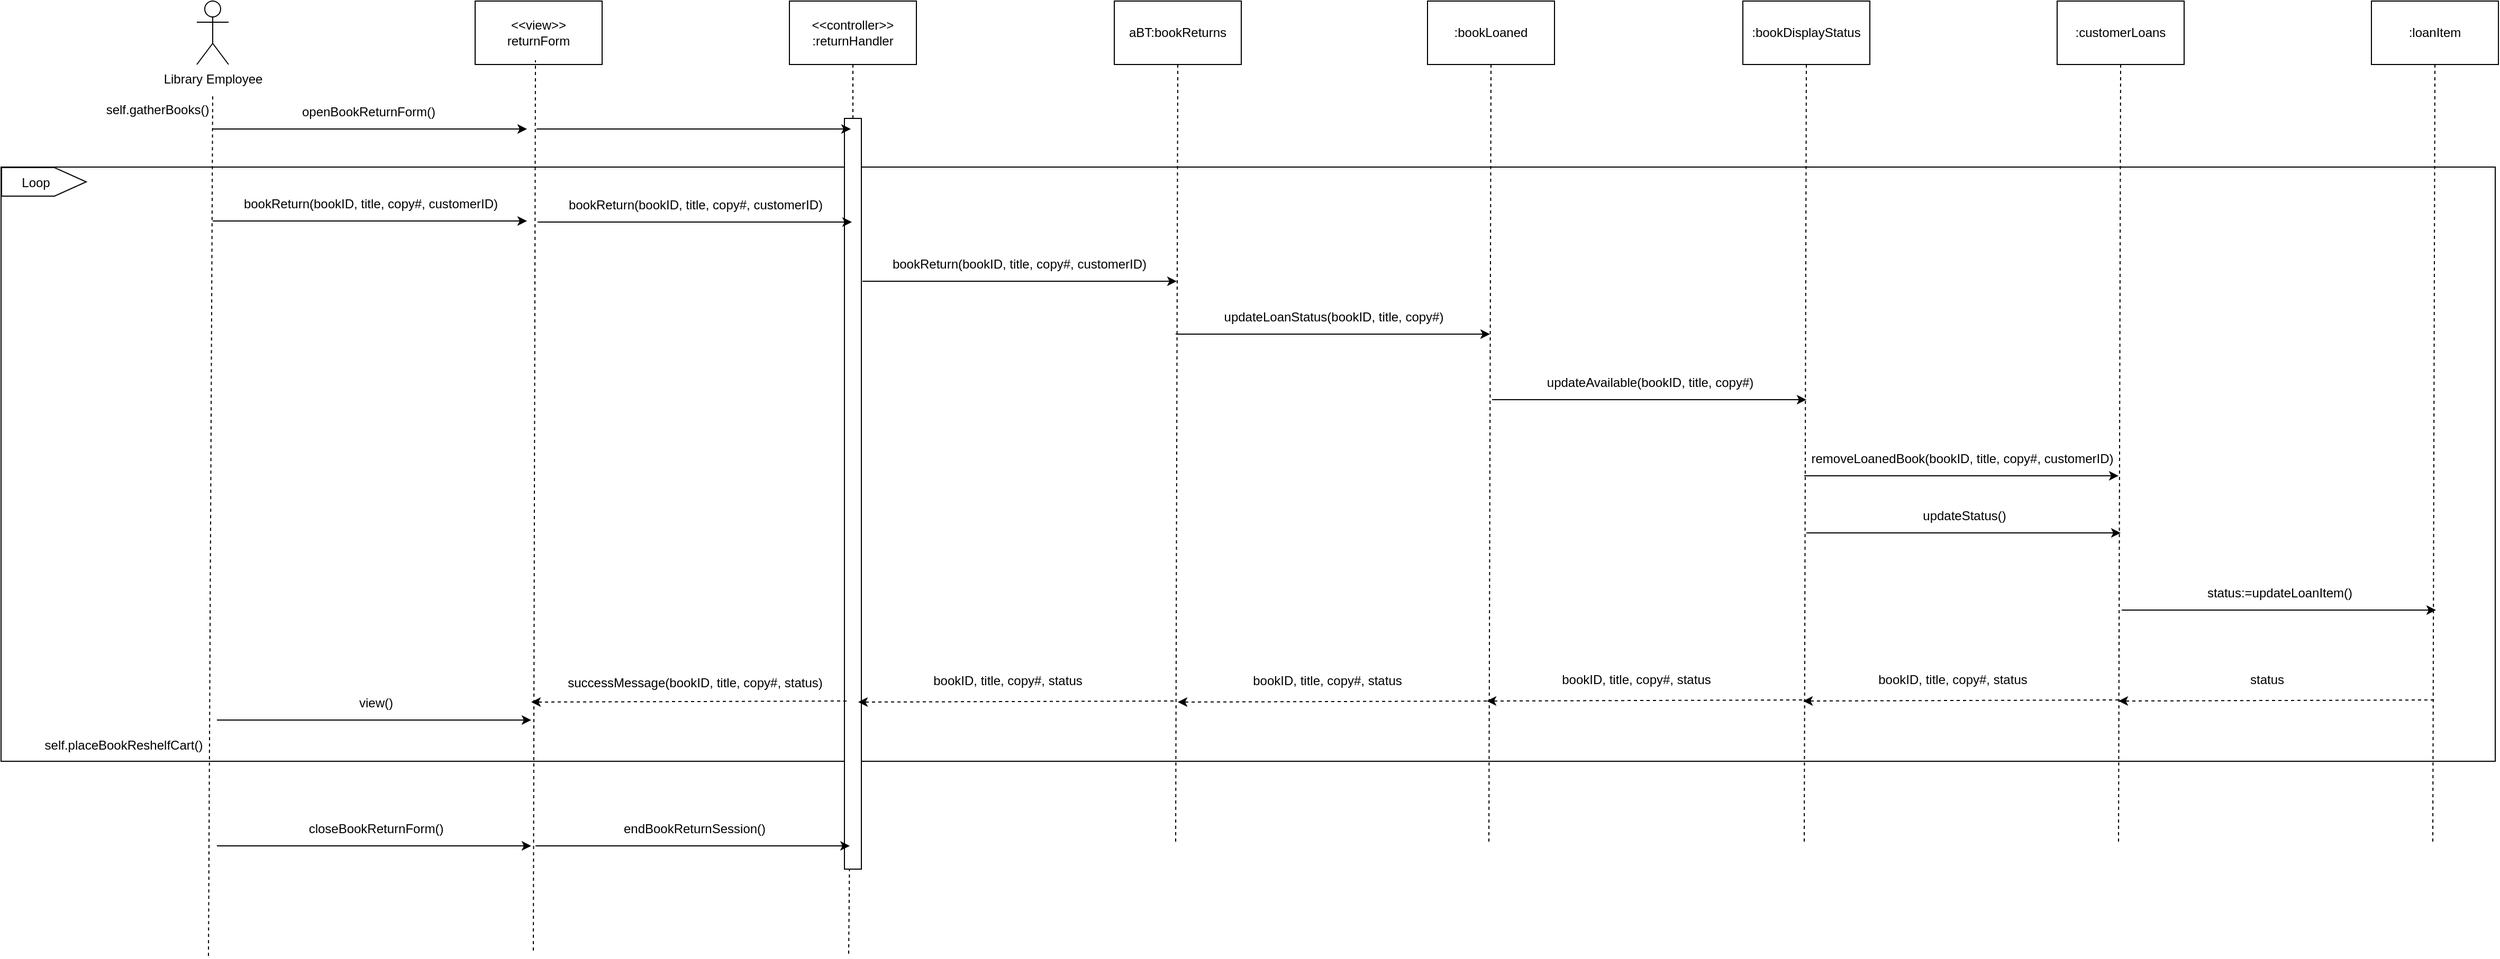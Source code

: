 <mxfile version="21.7.5" type="device">
  <diagram name="Page-1" id="c4acf3e9-155e-7222-9cf6-157b1a14988f">
    <mxGraphModel dx="2924" dy="1197" grid="0" gridSize="10" guides="1" tooltips="1" connect="1" arrows="1" fold="1" page="1" pageScale="1" pageWidth="850" pageHeight="1100" background="none" math="0" shadow="0">
      <root>
        <mxCell id="0" />
        <mxCell id="1" parent="0" />
        <mxCell id="c1gvSaCFJPfcWnyeffaZ-79" value="" style="rounded=0;whiteSpace=wrap;html=1;" parent="1" vertex="1">
          <mxGeometry x="-15" y="317" width="2357" height="562" as="geometry" />
        </mxCell>
        <mxCell id="c1gvSaCFJPfcWnyeffaZ-1" value="Library Employee" style="shape=umlActor;verticalLabelPosition=bottom;verticalAlign=top;html=1;outlineConnect=0;" parent="1" vertex="1">
          <mxGeometry x="170" y="160" width="30" height="60" as="geometry" />
        </mxCell>
        <mxCell id="c1gvSaCFJPfcWnyeffaZ-2" value="&amp;lt;&amp;lt;controller&amp;gt;&amp;gt;&lt;br&gt;:returnHandler" style="rounded=0;whiteSpace=wrap;html=1;" parent="1" vertex="1">
          <mxGeometry x="730" y="160" width="120" height="60" as="geometry" />
        </mxCell>
        <mxCell id="c1gvSaCFJPfcWnyeffaZ-3" value="" style="endArrow=none;dashed=1;html=1;rounded=0;" parent="1" edge="1">
          <mxGeometry width="50" height="50" relative="1" as="geometry">
            <mxPoint x="181" y="1063.143" as="sourcePoint" />
            <mxPoint x="185" y="248" as="targetPoint" />
          </mxGeometry>
        </mxCell>
        <mxCell id="c1gvSaCFJPfcWnyeffaZ-4" value="" style="endArrow=none;dashed=1;html=1;rounded=0;" parent="1" source="c1gvSaCFJPfcWnyeffaZ-7" edge="1">
          <mxGeometry width="50" height="50" relative="1" as="geometry">
            <mxPoint x="786" y="1061" as="sourcePoint" />
            <mxPoint x="790" y="220" as="targetPoint" />
          </mxGeometry>
        </mxCell>
        <mxCell id="c1gvSaCFJPfcWnyeffaZ-10" value="" style="endArrow=none;dashed=1;html=1;rounded=0;" parent="1" target="c1gvSaCFJPfcWnyeffaZ-7" edge="1">
          <mxGeometry width="50" height="50" relative="1" as="geometry">
            <mxPoint x="786" y="1061" as="sourcePoint" />
            <mxPoint x="790" y="220" as="targetPoint" />
          </mxGeometry>
        </mxCell>
        <mxCell id="c1gvSaCFJPfcWnyeffaZ-7" value="" style="rounded=0;whiteSpace=wrap;html=1;" parent="1" vertex="1">
          <mxGeometry x="782" y="271" width="16" height="710" as="geometry" />
        </mxCell>
        <mxCell id="c1gvSaCFJPfcWnyeffaZ-11" value="" style="group" parent="1" vertex="1" connectable="0">
          <mxGeometry x="185" y="252" width="297" height="29" as="geometry" />
        </mxCell>
        <mxCell id="c1gvSaCFJPfcWnyeffaZ-5" value="" style="endArrow=classic;html=1;rounded=0;" parent="c1gvSaCFJPfcWnyeffaZ-11" edge="1">
          <mxGeometry width="50" height="50" relative="1" as="geometry">
            <mxPoint y="29" as="sourcePoint" />
            <mxPoint x="297" y="29" as="targetPoint" />
          </mxGeometry>
        </mxCell>
        <mxCell id="c1gvSaCFJPfcWnyeffaZ-6" value="openBookReturnForm()" style="text;html=1;align=center;verticalAlign=middle;resizable=0;points=[];autosize=1;strokeColor=none;fillColor=none;" parent="c1gvSaCFJPfcWnyeffaZ-11" vertex="1">
          <mxGeometry x="75" width="144" height="26" as="geometry" />
        </mxCell>
        <mxCell id="c1gvSaCFJPfcWnyeffaZ-17" value="aBT:bookReturns" style="rounded=0;whiteSpace=wrap;html=1;" parent="1" vertex="1">
          <mxGeometry x="1037" y="160" width="120" height="60" as="geometry" />
        </mxCell>
        <mxCell id="c1gvSaCFJPfcWnyeffaZ-18" value="" style="endArrow=none;dashed=1;html=1;rounded=0;entryX=0.5;entryY=1;entryDx=0;entryDy=0;" parent="1" target="c1gvSaCFJPfcWnyeffaZ-17" edge="1">
          <mxGeometry width="50" height="50" relative="1" as="geometry">
            <mxPoint x="1095" y="955" as="sourcePoint" />
            <mxPoint x="1094" y="224.43" as="targetPoint" />
          </mxGeometry>
        </mxCell>
        <mxCell id="c1gvSaCFJPfcWnyeffaZ-19" value="" style="group" parent="1" vertex="1" connectable="0">
          <mxGeometry x="185" y="339" width="297" height="29" as="geometry" />
        </mxCell>
        <mxCell id="c1gvSaCFJPfcWnyeffaZ-20" value="" style="endArrow=classic;html=1;rounded=0;" parent="c1gvSaCFJPfcWnyeffaZ-19" edge="1">
          <mxGeometry width="50" height="50" relative="1" as="geometry">
            <mxPoint y="29" as="sourcePoint" />
            <mxPoint x="297" y="29" as="targetPoint" />
          </mxGeometry>
        </mxCell>
        <mxCell id="c1gvSaCFJPfcWnyeffaZ-21" value="bookReturn(bookID, title, copy#, customerID)" style="text;html=1;align=center;verticalAlign=middle;resizable=0;points=[];autosize=1;strokeColor=none;fillColor=none;" parent="c1gvSaCFJPfcWnyeffaZ-19" vertex="1">
          <mxGeometry x="20" width="258" height="26" as="geometry" />
        </mxCell>
        <mxCell id="c1gvSaCFJPfcWnyeffaZ-22" value="" style="group" parent="1" vertex="1" connectable="0">
          <mxGeometry x="799" y="396" width="297" height="29" as="geometry" />
        </mxCell>
        <mxCell id="c1gvSaCFJPfcWnyeffaZ-23" value="" style="endArrow=classic;html=1;rounded=0;" parent="c1gvSaCFJPfcWnyeffaZ-22" edge="1">
          <mxGeometry width="50" height="50" relative="1" as="geometry">
            <mxPoint y="29" as="sourcePoint" />
            <mxPoint x="297" y="29" as="targetPoint" />
          </mxGeometry>
        </mxCell>
        <mxCell id="c1gvSaCFJPfcWnyeffaZ-24" value="bookReturn(bookID, title, copy#, customerID)" style="text;html=1;align=center;verticalAlign=middle;resizable=0;points=[];autosize=1;strokeColor=none;fillColor=none;" parent="c1gvSaCFJPfcWnyeffaZ-22" vertex="1">
          <mxGeometry x="19" width="258" height="26" as="geometry" />
        </mxCell>
        <mxCell id="c1gvSaCFJPfcWnyeffaZ-25" value="&amp;lt;&amp;lt;view&amp;gt;&amp;gt;&lt;br&gt;returnForm" style="rounded=0;whiteSpace=wrap;html=1;movable=1;resizable=1;rotatable=1;deletable=1;editable=1;locked=0;connectable=1;" parent="1" vertex="1">
          <mxGeometry x="433" y="160" width="120" height="60" as="geometry" />
        </mxCell>
        <mxCell id="c1gvSaCFJPfcWnyeffaZ-29" value="" style="endArrow=none;dashed=1;html=1;rounded=0;" parent="1" edge="1">
          <mxGeometry width="50" height="50" relative="1" as="geometry">
            <mxPoint x="488" y="1058" as="sourcePoint" />
            <mxPoint x="490" y="216" as="targetPoint" />
          </mxGeometry>
        </mxCell>
        <mxCell id="c1gvSaCFJPfcWnyeffaZ-31" value="" style="endArrow=classic;html=1;rounded=0;" parent="1" edge="1">
          <mxGeometry width="50" height="50" relative="1" as="geometry">
            <mxPoint x="491" y="281" as="sourcePoint" />
            <mxPoint x="788" y="281" as="targetPoint" />
          </mxGeometry>
        </mxCell>
        <mxCell id="c1gvSaCFJPfcWnyeffaZ-33" value="" style="group" parent="1" vertex="1" connectable="0">
          <mxGeometry x="492" y="340" width="297" height="29" as="geometry" />
        </mxCell>
        <mxCell id="c1gvSaCFJPfcWnyeffaZ-34" value="" style="endArrow=classic;html=1;rounded=0;" parent="c1gvSaCFJPfcWnyeffaZ-33" edge="1">
          <mxGeometry width="50" height="50" relative="1" as="geometry">
            <mxPoint y="29" as="sourcePoint" />
            <mxPoint x="297" y="29" as="targetPoint" />
          </mxGeometry>
        </mxCell>
        <mxCell id="c1gvSaCFJPfcWnyeffaZ-35" value="bookReturn(bookID, title, copy#, customerID)" style="text;html=1;align=center;verticalAlign=middle;resizable=0;points=[];autosize=1;strokeColor=none;fillColor=none;" parent="c1gvSaCFJPfcWnyeffaZ-33" vertex="1">
          <mxGeometry x="20" width="258" height="26" as="geometry" />
        </mxCell>
        <mxCell id="c1gvSaCFJPfcWnyeffaZ-36" value=":bookLoaned" style="rounded=0;whiteSpace=wrap;html=1;" parent="1" vertex="1">
          <mxGeometry x="1333" y="160" width="120" height="60" as="geometry" />
        </mxCell>
        <mxCell id="c1gvSaCFJPfcWnyeffaZ-37" value="" style="endArrow=none;dashed=1;html=1;rounded=0;entryX=0.5;entryY=1;entryDx=0;entryDy=0;" parent="1" target="c1gvSaCFJPfcWnyeffaZ-36" edge="1">
          <mxGeometry width="50" height="50" relative="1" as="geometry">
            <mxPoint x="1391" y="955" as="sourcePoint" />
            <mxPoint x="1390" y="224.43" as="targetPoint" />
          </mxGeometry>
        </mxCell>
        <mxCell id="c1gvSaCFJPfcWnyeffaZ-38" value="" style="group" parent="1" vertex="1" connectable="0">
          <mxGeometry x="1095" y="446" width="297" height="29" as="geometry" />
        </mxCell>
        <mxCell id="c1gvSaCFJPfcWnyeffaZ-39" value="" style="endArrow=classic;html=1;rounded=0;" parent="c1gvSaCFJPfcWnyeffaZ-38" edge="1">
          <mxGeometry width="50" height="50" relative="1" as="geometry">
            <mxPoint y="29" as="sourcePoint" />
            <mxPoint x="297" y="29" as="targetPoint" />
          </mxGeometry>
        </mxCell>
        <mxCell id="c1gvSaCFJPfcWnyeffaZ-40" value="updateLoanStatus(bookID, title, copy#)" style="text;html=1;align=center;verticalAlign=middle;resizable=0;points=[];autosize=1;strokeColor=none;fillColor=none;" parent="c1gvSaCFJPfcWnyeffaZ-38" vertex="1">
          <mxGeometry x="36" width="225" height="26" as="geometry" />
        </mxCell>
        <mxCell id="c1gvSaCFJPfcWnyeffaZ-41" value=":bookDisplayStatus" style="rounded=0;whiteSpace=wrap;html=1;" parent="1" vertex="1">
          <mxGeometry x="1631" y="160" width="120" height="60" as="geometry" />
        </mxCell>
        <mxCell id="c1gvSaCFJPfcWnyeffaZ-42" value="" style="endArrow=none;dashed=1;html=1;rounded=0;entryX=0.5;entryY=1;entryDx=0;entryDy=0;" parent="1" target="c1gvSaCFJPfcWnyeffaZ-41" edge="1">
          <mxGeometry width="50" height="50" relative="1" as="geometry">
            <mxPoint x="1689" y="955" as="sourcePoint" />
            <mxPoint x="1688" y="224.43" as="targetPoint" />
          </mxGeometry>
        </mxCell>
        <mxCell id="c1gvSaCFJPfcWnyeffaZ-43" value="" style="group" parent="1" vertex="1" connectable="0">
          <mxGeometry x="1394" y="508" width="297" height="29" as="geometry" />
        </mxCell>
        <mxCell id="c1gvSaCFJPfcWnyeffaZ-44" value="" style="endArrow=classic;html=1;rounded=0;" parent="c1gvSaCFJPfcWnyeffaZ-43" edge="1">
          <mxGeometry width="50" height="50" relative="1" as="geometry">
            <mxPoint y="29" as="sourcePoint" />
            <mxPoint x="297" y="29" as="targetPoint" />
          </mxGeometry>
        </mxCell>
        <mxCell id="c1gvSaCFJPfcWnyeffaZ-45" value="updateAvailable(bookID, title, copy#)" style="text;html=1;align=center;verticalAlign=middle;resizable=0;points=[];autosize=1;strokeColor=none;fillColor=none;" parent="c1gvSaCFJPfcWnyeffaZ-43" vertex="1">
          <mxGeometry x="42" width="213" height="26" as="geometry" />
        </mxCell>
        <mxCell id="c1gvSaCFJPfcWnyeffaZ-48" value=":customerLoans" style="rounded=0;whiteSpace=wrap;html=1;" parent="1" vertex="1">
          <mxGeometry x="1928" y="160" width="120" height="60" as="geometry" />
        </mxCell>
        <mxCell id="c1gvSaCFJPfcWnyeffaZ-49" value="" style="endArrow=none;dashed=1;html=1;rounded=0;entryX=0.5;entryY=1;entryDx=0;entryDy=0;" parent="1" target="c1gvSaCFJPfcWnyeffaZ-48" edge="1">
          <mxGeometry width="50" height="50" relative="1" as="geometry">
            <mxPoint x="1986" y="955" as="sourcePoint" />
            <mxPoint x="1985" y="224.43" as="targetPoint" />
          </mxGeometry>
        </mxCell>
        <mxCell id="c1gvSaCFJPfcWnyeffaZ-50" value="" style="group" parent="1" vertex="1" connectable="0">
          <mxGeometry x="1689" y="580" width="300" height="29" as="geometry" />
        </mxCell>
        <mxCell id="c1gvSaCFJPfcWnyeffaZ-51" value="" style="endArrow=classic;html=1;rounded=0;" parent="c1gvSaCFJPfcWnyeffaZ-50" edge="1">
          <mxGeometry width="50" height="50" relative="1" as="geometry">
            <mxPoint y="29" as="sourcePoint" />
            <mxPoint x="297" y="29" as="targetPoint" />
          </mxGeometry>
        </mxCell>
        <mxCell id="c1gvSaCFJPfcWnyeffaZ-52" value="removeLoanedBook(bookID, title, copy#, customerID)" style="text;html=1;align=center;verticalAlign=middle;resizable=0;points=[];autosize=1;strokeColor=none;fillColor=none;" parent="c1gvSaCFJPfcWnyeffaZ-50" vertex="1">
          <mxGeometry x="-3" width="303" height="26" as="geometry" />
        </mxCell>
        <mxCell id="c1gvSaCFJPfcWnyeffaZ-53" value="" style="group" parent="1" vertex="1" connectable="0">
          <mxGeometry x="1691" y="634" width="297" height="29" as="geometry" />
        </mxCell>
        <mxCell id="c1gvSaCFJPfcWnyeffaZ-54" value="" style="endArrow=classic;html=1;rounded=0;" parent="c1gvSaCFJPfcWnyeffaZ-53" edge="1">
          <mxGeometry width="50" height="50" relative="1" as="geometry">
            <mxPoint y="29" as="sourcePoint" />
            <mxPoint x="297" y="29" as="targetPoint" />
          </mxGeometry>
        </mxCell>
        <mxCell id="c1gvSaCFJPfcWnyeffaZ-55" value="updateStatus()" style="text;html=1;align=center;verticalAlign=middle;resizable=0;points=[];autosize=1;strokeColor=none;fillColor=none;" parent="c1gvSaCFJPfcWnyeffaZ-53" vertex="1">
          <mxGeometry x="100" width="97" height="26" as="geometry" />
        </mxCell>
        <mxCell id="c1gvSaCFJPfcWnyeffaZ-56" value=":loanItem" style="rounded=0;whiteSpace=wrap;html=1;" parent="1" vertex="1">
          <mxGeometry x="2225" y="160" width="120" height="60" as="geometry" />
        </mxCell>
        <mxCell id="c1gvSaCFJPfcWnyeffaZ-57" value="" style="endArrow=none;dashed=1;html=1;rounded=0;entryX=0.5;entryY=1;entryDx=0;entryDy=0;" parent="1" target="c1gvSaCFJPfcWnyeffaZ-56" edge="1">
          <mxGeometry width="50" height="50" relative="1" as="geometry">
            <mxPoint x="2283" y="955" as="sourcePoint" />
            <mxPoint x="2282" y="224.43" as="targetPoint" />
          </mxGeometry>
        </mxCell>
        <mxCell id="c1gvSaCFJPfcWnyeffaZ-58" value="" style="group" parent="1" vertex="1" connectable="0">
          <mxGeometry x="1989" y="707" width="297" height="29" as="geometry" />
        </mxCell>
        <mxCell id="c1gvSaCFJPfcWnyeffaZ-59" value="" style="endArrow=classic;html=1;rounded=0;" parent="c1gvSaCFJPfcWnyeffaZ-58" edge="1">
          <mxGeometry width="50" height="50" relative="1" as="geometry">
            <mxPoint y="29" as="sourcePoint" />
            <mxPoint x="297" y="29" as="targetPoint" />
          </mxGeometry>
        </mxCell>
        <mxCell id="c1gvSaCFJPfcWnyeffaZ-60" value="status:=updateLoanItem()" style="text;html=1;align=center;verticalAlign=middle;resizable=0;points=[];autosize=1;strokeColor=none;fillColor=none;" parent="c1gvSaCFJPfcWnyeffaZ-58" vertex="1">
          <mxGeometry x="71" width="155" height="26" as="geometry" />
        </mxCell>
        <mxCell id="c1gvSaCFJPfcWnyeffaZ-62" value="" style="endArrow=classic;html=1;rounded=0;dashed=1;" parent="1" edge="1">
          <mxGeometry width="50" height="50" relative="1" as="geometry">
            <mxPoint x="2284" y="821" as="sourcePoint" />
            <mxPoint x="1986" y="822" as="targetPoint" />
          </mxGeometry>
        </mxCell>
        <mxCell id="c1gvSaCFJPfcWnyeffaZ-63" value="status" style="text;html=1;align=center;verticalAlign=middle;resizable=0;points=[];autosize=1;strokeColor=none;fillColor=none;" parent="1" vertex="1">
          <mxGeometry x="2101" y="789" width="50" height="26" as="geometry" />
        </mxCell>
        <mxCell id="c1gvSaCFJPfcWnyeffaZ-66" value="" style="group" parent="1" vertex="1" connectable="0">
          <mxGeometry x="1688" y="789" width="298" height="33" as="geometry" />
        </mxCell>
        <mxCell id="c1gvSaCFJPfcWnyeffaZ-64" value="" style="endArrow=classic;html=1;rounded=0;dashed=1;" parent="c1gvSaCFJPfcWnyeffaZ-66" edge="1">
          <mxGeometry width="50" height="50" relative="1" as="geometry">
            <mxPoint x="298" y="32" as="sourcePoint" />
            <mxPoint y="33" as="targetPoint" />
          </mxGeometry>
        </mxCell>
        <mxCell id="c1gvSaCFJPfcWnyeffaZ-65" value="bookID, title, copy#, status" style="text;html=1;align=center;verticalAlign=middle;resizable=0;points=[];autosize=1;strokeColor=none;fillColor=none;" parent="c1gvSaCFJPfcWnyeffaZ-66" vertex="1">
          <mxGeometry x="61" width="159" height="26" as="geometry" />
        </mxCell>
        <mxCell id="c1gvSaCFJPfcWnyeffaZ-67" value="" style="group" parent="1" vertex="1" connectable="0">
          <mxGeometry x="1389" y="789" width="298" height="33" as="geometry" />
        </mxCell>
        <mxCell id="c1gvSaCFJPfcWnyeffaZ-68" value="" style="endArrow=classic;html=1;rounded=0;dashed=1;" parent="c1gvSaCFJPfcWnyeffaZ-67" edge="1">
          <mxGeometry width="50" height="50" relative="1" as="geometry">
            <mxPoint x="298" y="32" as="sourcePoint" />
            <mxPoint y="33" as="targetPoint" />
          </mxGeometry>
        </mxCell>
        <mxCell id="c1gvSaCFJPfcWnyeffaZ-69" value="bookID, title, copy#, status" style="text;html=1;align=center;verticalAlign=middle;resizable=0;points=[];autosize=1;strokeColor=none;fillColor=none;" parent="c1gvSaCFJPfcWnyeffaZ-67" vertex="1">
          <mxGeometry x="61" width="159" height="26" as="geometry" />
        </mxCell>
        <mxCell id="c1gvSaCFJPfcWnyeffaZ-70" value="" style="group" parent="1" vertex="1" connectable="0">
          <mxGeometry x="1097" y="790" width="298" height="33" as="geometry" />
        </mxCell>
        <mxCell id="c1gvSaCFJPfcWnyeffaZ-71" value="" style="endArrow=classic;html=1;rounded=0;dashed=1;" parent="c1gvSaCFJPfcWnyeffaZ-70" edge="1">
          <mxGeometry width="50" height="50" relative="1" as="geometry">
            <mxPoint x="298" y="32" as="sourcePoint" />
            <mxPoint y="33" as="targetPoint" />
          </mxGeometry>
        </mxCell>
        <mxCell id="c1gvSaCFJPfcWnyeffaZ-72" value="bookID, title, copy#, status" style="text;html=1;align=center;verticalAlign=middle;resizable=0;points=[];autosize=1;strokeColor=none;fillColor=none;" parent="c1gvSaCFJPfcWnyeffaZ-70" vertex="1">
          <mxGeometry x="61" width="159" height="26" as="geometry" />
        </mxCell>
        <mxCell id="c1gvSaCFJPfcWnyeffaZ-73" value="" style="group" parent="1" vertex="1" connectable="0">
          <mxGeometry x="795" y="790" width="298" height="33" as="geometry" />
        </mxCell>
        <mxCell id="c1gvSaCFJPfcWnyeffaZ-74" value="" style="endArrow=classic;html=1;rounded=0;dashed=1;" parent="c1gvSaCFJPfcWnyeffaZ-73" edge="1">
          <mxGeometry width="50" height="50" relative="1" as="geometry">
            <mxPoint x="298" y="32" as="sourcePoint" />
            <mxPoint y="33" as="targetPoint" />
          </mxGeometry>
        </mxCell>
        <mxCell id="c1gvSaCFJPfcWnyeffaZ-75" value="bookID, title, copy#, status" style="text;html=1;align=center;verticalAlign=middle;resizable=0;points=[];autosize=1;strokeColor=none;fillColor=none;" parent="c1gvSaCFJPfcWnyeffaZ-73" vertex="1">
          <mxGeometry x="61" width="159" height="26" as="geometry" />
        </mxCell>
        <mxCell id="c1gvSaCFJPfcWnyeffaZ-80" value="" style="shape=offPageConnector;whiteSpace=wrap;html=1;rotation=-90;" parent="1" vertex="1">
          <mxGeometry x="12" y="291" width="27" height="80" as="geometry" />
        </mxCell>
        <mxCell id="c1gvSaCFJPfcWnyeffaZ-81" value="Loop" style="text;html=1;strokeColor=none;fillColor=none;align=center;verticalAlign=middle;whiteSpace=wrap;rounded=0;" parent="1" vertex="1">
          <mxGeometry x="-12" y="317" width="60" height="30" as="geometry" />
        </mxCell>
        <mxCell id="c1gvSaCFJPfcWnyeffaZ-88" value="" style="group" parent="1" vertex="1" connectable="0">
          <mxGeometry x="189" y="930" width="297" height="29" as="geometry" />
        </mxCell>
        <mxCell id="c1gvSaCFJPfcWnyeffaZ-89" value="" style="endArrow=classic;html=1;rounded=0;" parent="c1gvSaCFJPfcWnyeffaZ-88" edge="1">
          <mxGeometry width="50" height="50" relative="1" as="geometry">
            <mxPoint y="29" as="sourcePoint" />
            <mxPoint x="297" y="29" as="targetPoint" />
          </mxGeometry>
        </mxCell>
        <mxCell id="c1gvSaCFJPfcWnyeffaZ-90" value="closeBookReturnForm()" style="text;html=1;align=center;verticalAlign=middle;resizable=0;points=[];autosize=1;strokeColor=none;fillColor=none;" parent="c1gvSaCFJPfcWnyeffaZ-88" vertex="1">
          <mxGeometry x="77" width="145" height="26" as="geometry" />
        </mxCell>
        <mxCell id="c1gvSaCFJPfcWnyeffaZ-83" value="" style="endArrow=classic;html=1;rounded=0;dashed=1;" parent="1" edge="1">
          <mxGeometry width="50" height="50" relative="1" as="geometry">
            <mxPoint x="784" y="822" as="sourcePoint" />
            <mxPoint x="486" y="823" as="targetPoint" />
          </mxGeometry>
        </mxCell>
        <mxCell id="c1gvSaCFJPfcWnyeffaZ-99" value="successMessage(bookID, title, copy#, status&lt;span style=&quot;&quot;&gt;)&lt;/span&gt;" style="text;html=1;strokeColor=none;fillColor=none;align=center;verticalAlign=middle;whiteSpace=wrap;rounded=0;" parent="1" vertex="1">
          <mxGeometry x="518.5" y="790" width="244" height="30" as="geometry" />
        </mxCell>
        <mxCell id="c1gvSaCFJPfcWnyeffaZ-100" value="" style="group" parent="1" vertex="1" connectable="0">
          <mxGeometry x="189" y="811" width="297" height="29" as="geometry" />
        </mxCell>
        <mxCell id="c1gvSaCFJPfcWnyeffaZ-101" value="" style="endArrow=classic;html=1;rounded=0;" parent="c1gvSaCFJPfcWnyeffaZ-100" edge="1">
          <mxGeometry width="50" height="50" relative="1" as="geometry">
            <mxPoint y="29" as="sourcePoint" />
            <mxPoint x="297" y="29" as="targetPoint" />
          </mxGeometry>
        </mxCell>
        <mxCell id="c1gvSaCFJPfcWnyeffaZ-102" value="view()" style="text;html=1;align=center;verticalAlign=middle;resizable=0;points=[];autosize=1;strokeColor=none;fillColor=none;" parent="c1gvSaCFJPfcWnyeffaZ-100" vertex="1">
          <mxGeometry x="125" width="50" height="26" as="geometry" />
        </mxCell>
        <mxCell id="c1gvSaCFJPfcWnyeffaZ-103" value="self.placeBookReshelfCart()" style="text;html=1;strokeColor=none;fillColor=none;align=center;verticalAlign=middle;whiteSpace=wrap;rounded=0;" parent="1" vertex="1">
          <mxGeometry x="71" y="849" width="60" height="30" as="geometry" />
        </mxCell>
        <mxCell id="c1gvSaCFJPfcWnyeffaZ-104" value="" style="group" parent="1" vertex="1" connectable="0">
          <mxGeometry x="490" y="930" width="297" height="29" as="geometry" />
        </mxCell>
        <mxCell id="c1gvSaCFJPfcWnyeffaZ-105" value="" style="endArrow=classic;html=1;rounded=0;" parent="c1gvSaCFJPfcWnyeffaZ-104" edge="1">
          <mxGeometry width="50" height="50" relative="1" as="geometry">
            <mxPoint y="29" as="sourcePoint" />
            <mxPoint x="297" y="29" as="targetPoint" />
          </mxGeometry>
        </mxCell>
        <mxCell id="c1gvSaCFJPfcWnyeffaZ-106" value="endBookReturnSession()" style="text;html=1;align=center;verticalAlign=middle;resizable=0;points=[];autosize=1;strokeColor=none;fillColor=none;" parent="c1gvSaCFJPfcWnyeffaZ-104" vertex="1">
          <mxGeometry x="74" width="152" height="26" as="geometry" />
        </mxCell>
        <mxCell id="nCWLMRNq-Kv-yzztmyOV-1" value="self.gatherBooks()" style="text;html=1;strokeColor=none;fillColor=none;align=center;verticalAlign=middle;whiteSpace=wrap;rounded=0;" vertex="1" parent="1">
          <mxGeometry x="103" y="248" width="60" height="30" as="geometry" />
        </mxCell>
      </root>
    </mxGraphModel>
  </diagram>
</mxfile>
